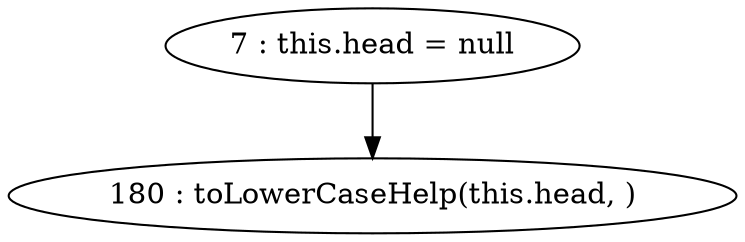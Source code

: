 digraph G {
"7 : this.head = null"
"7 : this.head = null" -> "180 : toLowerCaseHelp(this.head, )"
"180 : toLowerCaseHelp(this.head, )"
}